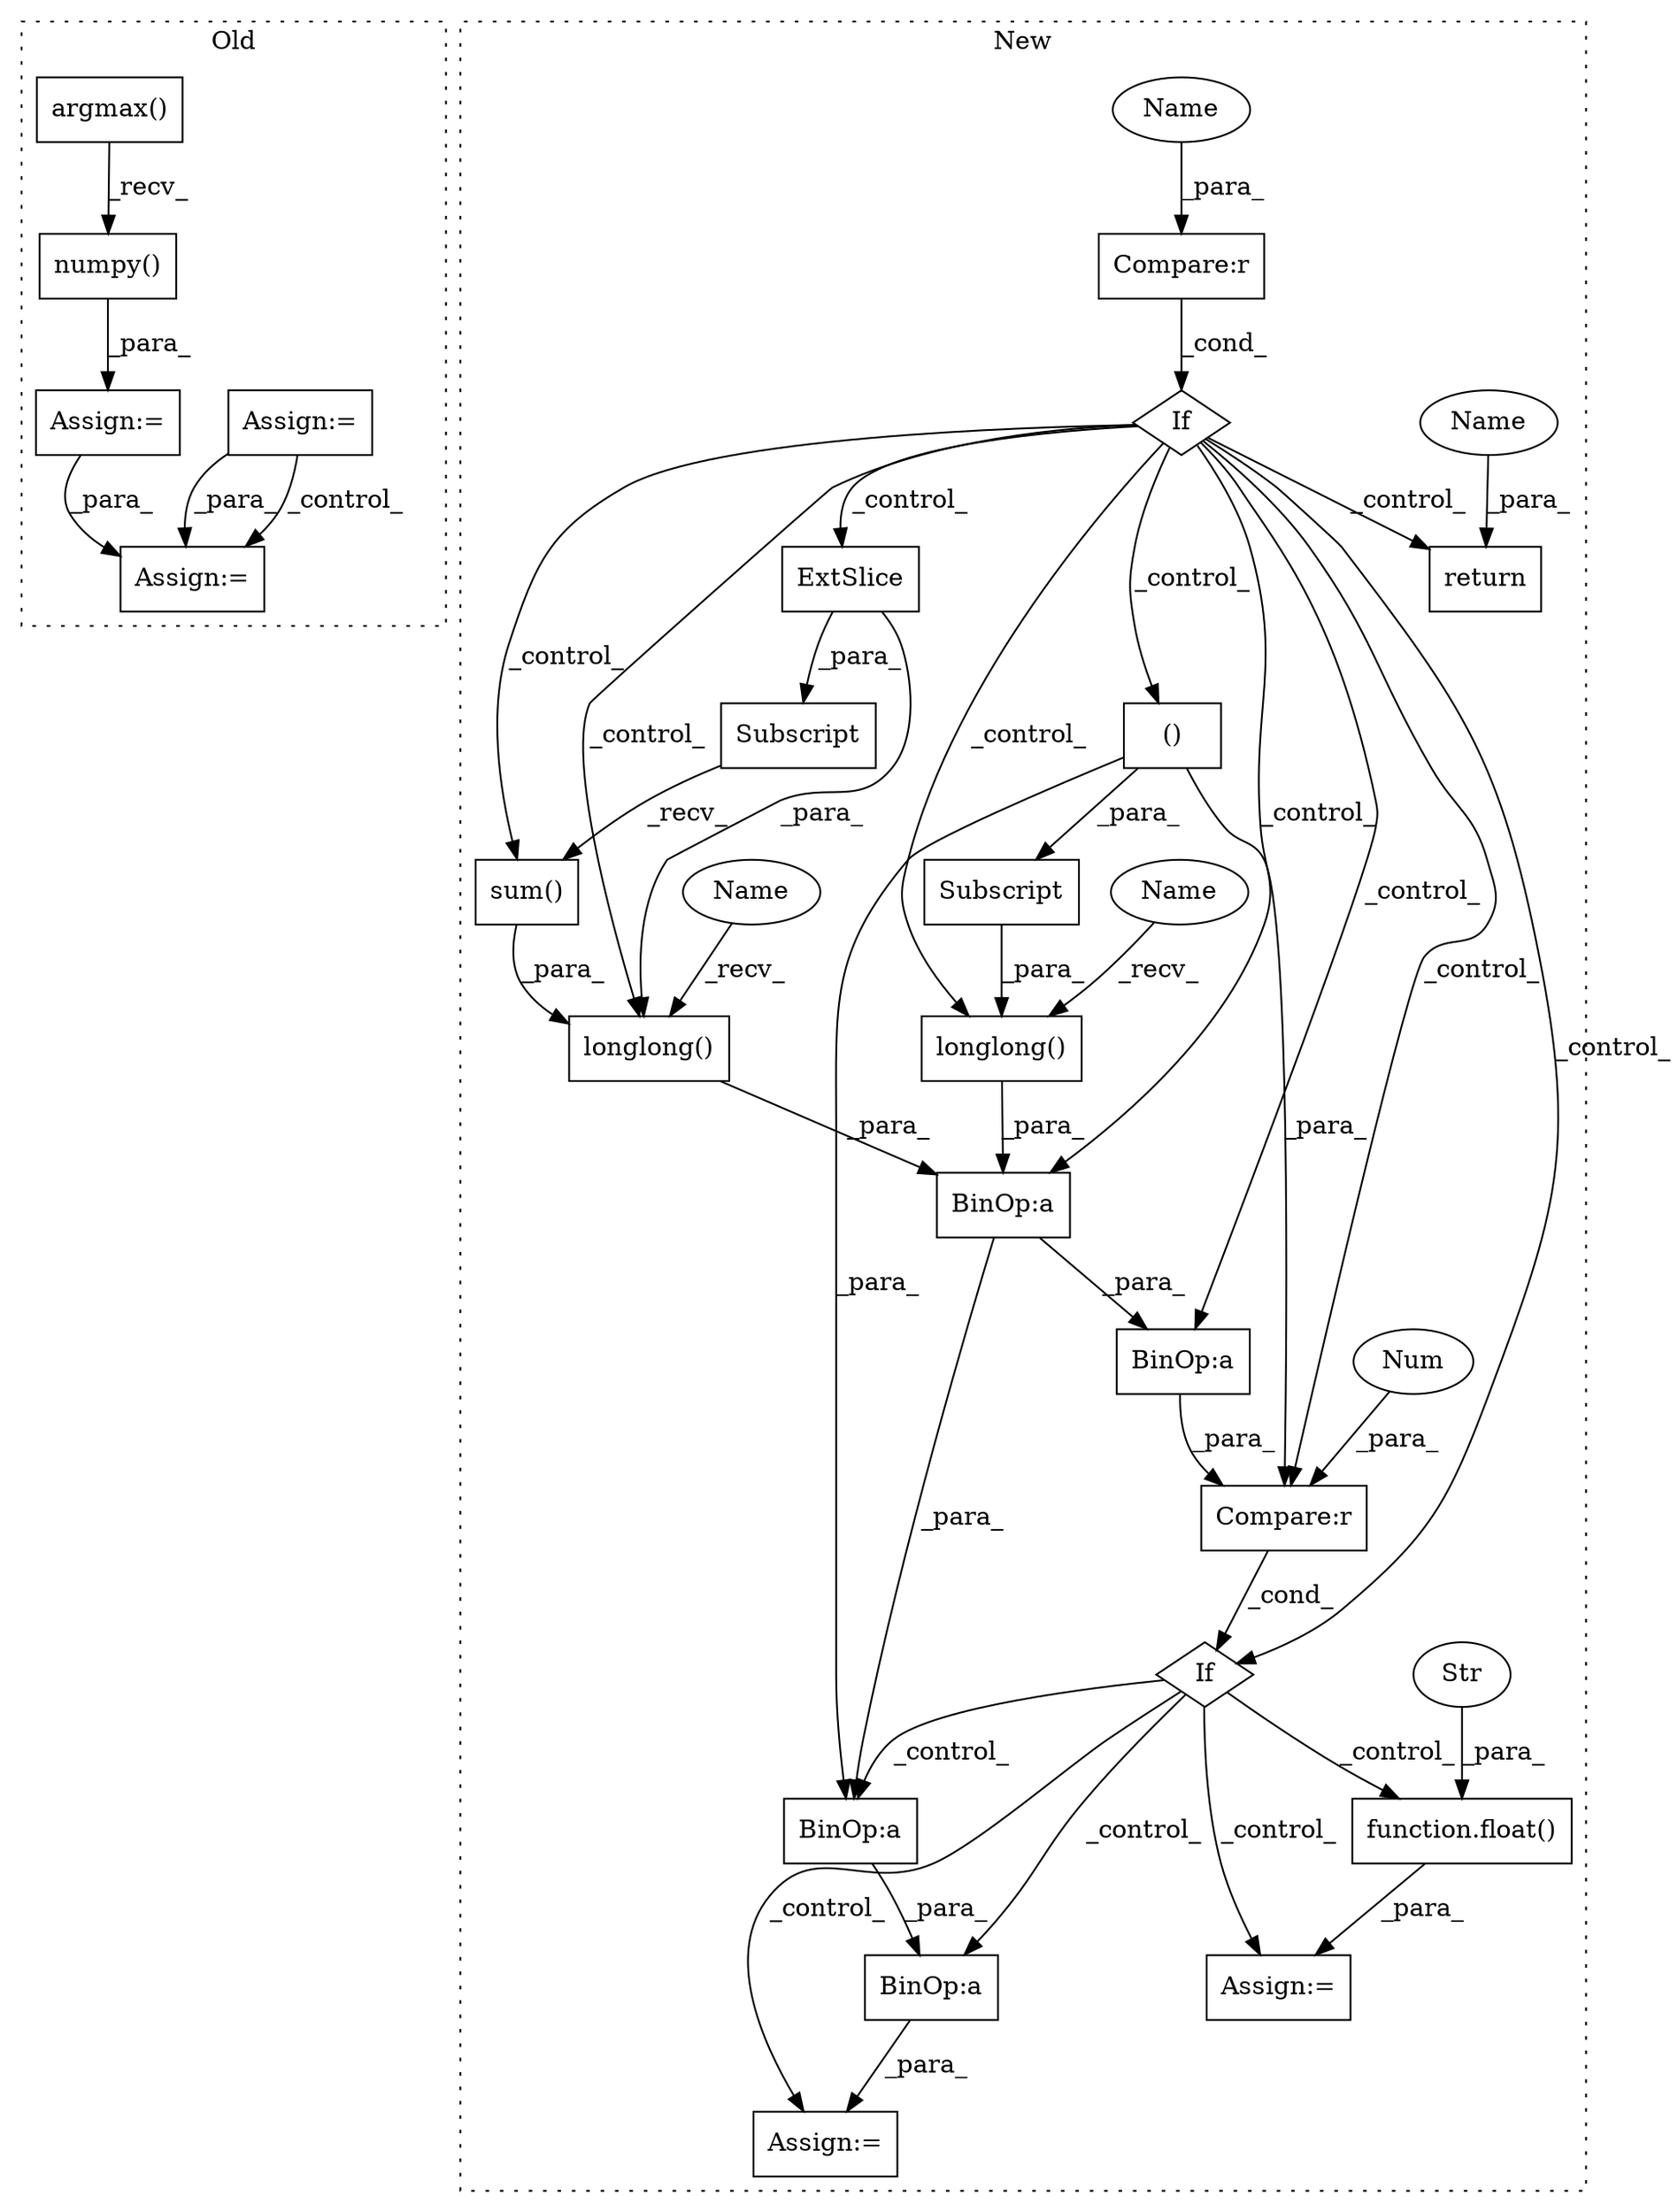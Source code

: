 digraph G {
subgraph cluster0 {
1 [label="numpy()" a="75" s="2033" l="34" shape="box"];
4 [label="Assign:=" a="68" s="2030" l="3" shape="box"];
5 [label="Assign:=" a="68" s="2336" l="3" shape="box"];
9 [label="argmax()" a="75" s="2033,2049" l="10,10" shape="box"];
25 [label="Assign:=" a="68" s="1991" l="3" shape="box"];
label = "Old";
style="dotted";
}
subgraph cluster1 {
2 [label="sum()" a="75" s="2323" l="37" shape="box"];
3 [label="BinOp:a" a="82" s="2385" l="8" shape="box"];
6 [label="BinOp:a" a="82" s="2361" l="3" shape="box"];
7 [label="()" a="54" s="2211" l="7" shape="box"];
8 [label="If" a="96" s="2032" l="3" shape="diamond"];
10 [label="longlong()" a="75" s="2311,2360" l="12,1" shape="box"];
11 [label="longlong()" a="75" s="2172,2219" l="12,1" shape="box"];
12 [label="If" a="96" s="2380" l="3" shape="diamond"];
13 [label="BinOp:a" a="82" s="2487" l="8" shape="box"];
14 [label="BinOp:a" a="82" s="2480" l="4" shape="box"];
15 [label="Subscript" a="63" s="2184,0" l="35,0" shape="box"];
16 [label="Compare:r" a="40" s="2035" l="29" shape="box"];
17 [label="Subscript" a="63" s="2323,0" l="31,0" shape="box"];
18 [label="return" a="93" s="2078" l="7" shape="box"];
19 [label="Compare:r" a="40" s="2383" l="17" shape="box"];
20 [label="Num" a="76" s="2399" l="1" shape="ellipse"];
21 [label="function.float()" a="75" s="2424,2435" l="6,1" shape="box"];
22 [label="Str" a="66" s="2430" l="5" shape="ellipse"];
23 [label="ExtSlice" a="85" s="2323" l="4" shape="box"];
24 [label="Assign:=" a="68" s="2421" l="3" shape="box"];
26 [label="Assign:=" a="68" s="2474" l="3" shape="box"];
27 [label="Name" a="87" s="2085" l="4" shape="ellipse"];
28 [label="Name" a="87" s="2060" l="4" shape="ellipse"];
29 [label="Name" a="87" s="2311" l="2" shape="ellipse"];
30 [label="Name" a="87" s="2172" l="2" shape="ellipse"];
label = "New";
style="dotted";
}
1 -> 4 [label="_para_"];
2 -> 10 [label="_para_"];
3 -> 19 [label="_para_"];
4 -> 5 [label="_para_"];
6 -> 13 [label="_para_"];
6 -> 3 [label="_para_"];
7 -> 15 [label="_para_"];
7 -> 19 [label="_para_"];
7 -> 13 [label="_para_"];
8 -> 2 [label="_control_"];
8 -> 3 [label="_control_"];
8 -> 19 [label="_control_"];
8 -> 7 [label="_control_"];
8 -> 23 [label="_control_"];
8 -> 10 [label="_control_"];
8 -> 12 [label="_control_"];
8 -> 6 [label="_control_"];
8 -> 11 [label="_control_"];
8 -> 18 [label="_control_"];
9 -> 1 [label="_recv_"];
10 -> 6 [label="_para_"];
11 -> 6 [label="_para_"];
12 -> 13 [label="_control_"];
12 -> 26 [label="_control_"];
12 -> 21 [label="_control_"];
12 -> 24 [label="_control_"];
12 -> 14 [label="_control_"];
13 -> 14 [label="_para_"];
14 -> 26 [label="_para_"];
15 -> 11 [label="_para_"];
16 -> 8 [label="_cond_"];
17 -> 2 [label="_recv_"];
19 -> 12 [label="_cond_"];
20 -> 19 [label="_para_"];
21 -> 24 [label="_para_"];
22 -> 21 [label="_para_"];
23 -> 10 [label="_para_"];
23 -> 17 [label="_para_"];
25 -> 5 [label="_para_"];
25 -> 5 [label="_control_"];
27 -> 18 [label="_para_"];
28 -> 16 [label="_para_"];
29 -> 10 [label="_recv_"];
30 -> 11 [label="_recv_"];
}